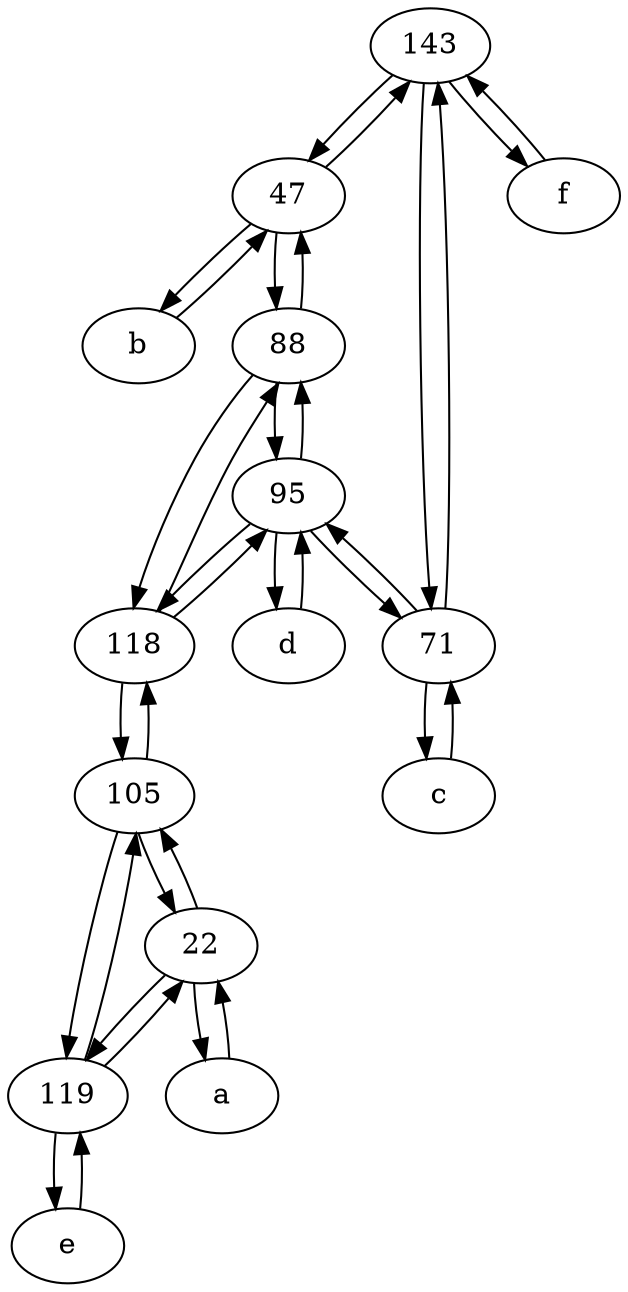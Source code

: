 digraph  {
	143;
	95;
	d [pos="20,30!"];
	88;
	105;
	47;
	22;
	118;
	e [pos="30,50!"];
	b [pos="50,20!"];
	119;
	71;
	f [pos="15,45!"];
	c [pos="20,10!"];
	a [pos="40,10!"];
	71 -> 95;
	143 -> 47;
	105 -> 118;
	47 -> b;
	22 -> 105;
	d -> 95;
	71 -> 143;
	105 -> 22;
	b -> 47;
	118 -> 105;
	143 -> f;
	95 -> 88;
	71 -> c;
	22 -> 119;
	e -> 119;
	88 -> 118;
	118 -> 95;
	f -> 143;
	118 -> 88;
	143 -> 71;
	119 -> e;
	119 -> 22;
	c -> 71;
	a -> 22;
	105 -> 119;
	88 -> 95;
	95 -> d;
	95 -> 118;
	119 -> 105;
	47 -> 143;
	95 -> 71;
	88 -> 47;
	22 -> a;
	47 -> 88;

	}